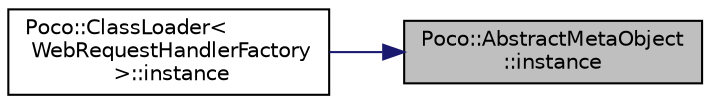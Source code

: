 digraph "Poco::AbstractMetaObject::instance"
{
 // LATEX_PDF_SIZE
  edge [fontname="Helvetica",fontsize="10",labelfontname="Helvetica",labelfontsize="10"];
  node [fontname="Helvetica",fontsize="10",shape=record];
  rankdir="RL";
  Node1 [label="Poco::AbstractMetaObject\l::instance",height=0.2,width=0.4,color="black", fillcolor="grey75", style="filled", fontcolor="black",tooltip=" "];
  Node1 -> Node2 [dir="back",color="midnightblue",fontsize="10",style="solid"];
  Node2 [label="Poco::ClassLoader\<\l WebRequestHandlerFactory\l \>::instance",height=0.2,width=0.4,color="black", fillcolor="white", style="filled",URL="$classPoco_1_1ClassLoader.html#ab05f43595e4a855fb8c216a3099676cd",tooltip=" "];
}
